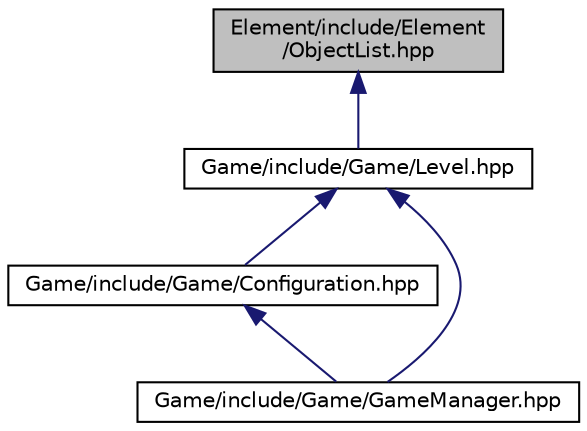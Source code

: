 digraph "Element/include/Element/ObjectList.hpp"
{
  edge [fontname="Helvetica",fontsize="10",labelfontname="Helvetica",labelfontsize="10"];
  node [fontname="Helvetica",fontsize="10",shape=record];
  Node28 [label="Element/include/Element\l/ObjectList.hpp",height=0.2,width=0.4,color="black", fillcolor="grey75", style="filled", fontcolor="black"];
  Node28 -> Node29 [dir="back",color="midnightblue",fontsize="10",style="solid",fontname="Helvetica"];
  Node29 [label="Game/include/Game/Level.hpp",height=0.2,width=0.4,color="black", fillcolor="white", style="filled",URL="$_level_8hpp.html",tooltip="Declaration of the class \"Level\". "];
  Node29 -> Node30 [dir="back",color="midnightblue",fontsize="10",style="solid",fontname="Helvetica"];
  Node30 [label="Game/include/Game/Configuration.hpp",height=0.2,width=0.4,color="black", fillcolor="white", style="filled",URL="$_configuration_8hpp.html",tooltip="Declaration of the class \"Configuration\". "];
  Node30 -> Node31 [dir="back",color="midnightblue",fontsize="10",style="solid",fontname="Helvetica"];
  Node31 [label="Game/include/Game/GameManager.hpp",height=0.2,width=0.4,color="black", fillcolor="white", style="filled",URL="$_game_manager_8hpp.html",tooltip="Declaration of the class \"GameManager\". "];
  Node29 -> Node31 [dir="back",color="midnightblue",fontsize="10",style="solid",fontname="Helvetica"];
}
